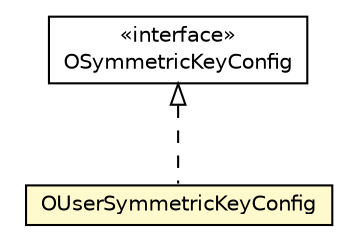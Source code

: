 #!/usr/local/bin/dot
#
# Class diagram 
# Generated by UMLGraph version R5_6-24-gf6e263 (http://www.umlgraph.org/)
#

digraph G {
	edge [fontname="Helvetica",fontsize=10,labelfontname="Helvetica",labelfontsize=10];
	node [fontname="Helvetica",fontsize=10,shape=plaintext];
	nodesep=0.25;
	ranksep=0.5;
	// com.orientechnologies.orient.core.security.symmetrickey.OUserSymmetricKeyConfig
	c7456947 [label=<<table title="com.orientechnologies.orient.core.security.symmetrickey.OUserSymmetricKeyConfig" border="0" cellborder="1" cellspacing="0" cellpadding="2" port="p" bgcolor="lemonChiffon" href="./OUserSymmetricKeyConfig.html">
		<tr><td><table border="0" cellspacing="0" cellpadding="1">
<tr><td align="center" balign="center"> OUserSymmetricKeyConfig </td></tr>
		</table></td></tr>
		</table>>, URL="./OUserSymmetricKeyConfig.html", fontname="Helvetica", fontcolor="black", fontsize=10.0];
	// com.orientechnologies.orient.core.security.symmetrickey.OSymmetricKeyConfig
	c7456951 [label=<<table title="com.orientechnologies.orient.core.security.symmetrickey.OSymmetricKeyConfig" border="0" cellborder="1" cellspacing="0" cellpadding="2" port="p" href="./OSymmetricKeyConfig.html">
		<tr><td><table border="0" cellspacing="0" cellpadding="1">
<tr><td align="center" balign="center"> &#171;interface&#187; </td></tr>
<tr><td align="center" balign="center"> OSymmetricKeyConfig </td></tr>
		</table></td></tr>
		</table>>, URL="./OSymmetricKeyConfig.html", fontname="Helvetica", fontcolor="black", fontsize=10.0];
	//com.orientechnologies.orient.core.security.symmetrickey.OUserSymmetricKeyConfig implements com.orientechnologies.orient.core.security.symmetrickey.OSymmetricKeyConfig
	c7456951:p -> c7456947:p [dir=back,arrowtail=empty,style=dashed];
}

